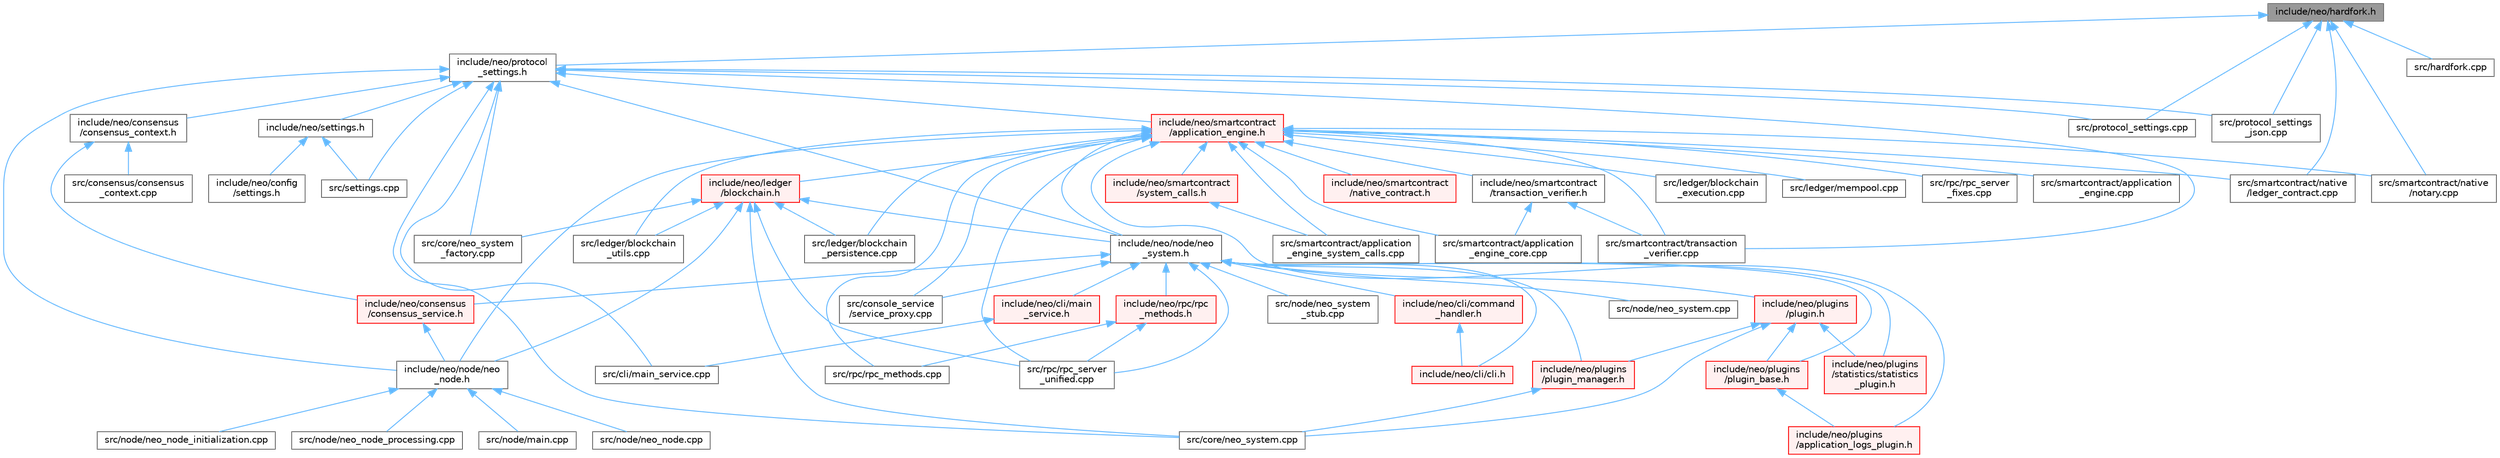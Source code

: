 digraph "include/neo/hardfork.h"
{
 // LATEX_PDF_SIZE
  bgcolor="transparent";
  edge [fontname=Helvetica,fontsize=10,labelfontname=Helvetica,labelfontsize=10];
  node [fontname=Helvetica,fontsize=10,shape=box,height=0.2,width=0.4];
  Node1 [id="Node000001",label="include/neo/hardfork.h",height=0.2,width=0.4,color="gray40", fillcolor="grey60", style="filled", fontcolor="black",tooltip="Hardfork enumeration for Neo protocol upgrades."];
  Node1 -> Node2 [id="edge1_Node000001_Node000002",dir="back",color="steelblue1",style="solid",tooltip=" "];
  Node2 [id="Node000002",label="include/neo/protocol\l_settings.h",height=0.2,width=0.4,color="grey40", fillcolor="white", style="filled",URL="$protocol__settings_8h.html",tooltip=" "];
  Node2 -> Node3 [id="edge2_Node000002_Node000003",dir="back",color="steelblue1",style="solid",tooltip=" "];
  Node3 [id="Node000003",label="include/neo/consensus\l/consensus_context.h",height=0.2,width=0.4,color="grey40", fillcolor="white", style="filled",URL="$consensus__context_8h.html",tooltip=" "];
  Node3 -> Node4 [id="edge3_Node000003_Node000004",dir="back",color="steelblue1",style="solid",tooltip=" "];
  Node4 [id="Node000004",label="include/neo/consensus\l/consensus_service.h",height=0.2,width=0.4,color="red", fillcolor="#FFF0F0", style="filled",URL="$consensus__service_8h.html",tooltip=" "];
  Node4 -> Node5 [id="edge4_Node000004_Node000005",dir="back",color="steelblue1",style="solid",tooltip=" "];
  Node5 [id="Node000005",label="include/neo/node/neo\l_node.h",height=0.2,width=0.4,color="grey40", fillcolor="white", style="filled",URL="$neo__node_8h.html",tooltip=" "];
  Node5 -> Node6 [id="edge5_Node000005_Node000006",dir="back",color="steelblue1",style="solid",tooltip=" "];
  Node6 [id="Node000006",label="src/node/main.cpp",height=0.2,width=0.4,color="grey40", fillcolor="white", style="filled",URL="$main_8cpp.html",tooltip="Main entry point for Neo C++ Node."];
  Node5 -> Node7 [id="edge6_Node000005_Node000007",dir="back",color="steelblue1",style="solid",tooltip=" "];
  Node7 [id="Node000007",label="src/node/neo_node.cpp",height=0.2,width=0.4,color="grey40", fillcolor="white", style="filled",URL="$neo__node_8cpp.html",tooltip=" "];
  Node5 -> Node8 [id="edge7_Node000005_Node000008",dir="back",color="steelblue1",style="solid",tooltip=" "];
  Node8 [id="Node000008",label="src/node/neo_node_initialization.cpp",height=0.2,width=0.4,color="grey40", fillcolor="white", style="filled",URL="$neo__node__initialization_8cpp.html",tooltip=" "];
  Node5 -> Node9 [id="edge8_Node000005_Node000009",dir="back",color="steelblue1",style="solid",tooltip=" "];
  Node9 [id="Node000009",label="src/node/neo_node_processing.cpp",height=0.2,width=0.4,color="grey40", fillcolor="white", style="filled",URL="$neo__node__processing_8cpp.html",tooltip=" "];
  Node3 -> Node18 [id="edge9_Node000003_Node000018",dir="back",color="steelblue1",style="solid",tooltip=" "];
  Node18 [id="Node000018",label="src/consensus/consensus\l_context.cpp",height=0.2,width=0.4,color="grey40", fillcolor="white", style="filled",URL="$consensus__context_8cpp.html",tooltip=" "];
  Node2 -> Node5 [id="edge10_Node000002_Node000005",dir="back",color="steelblue1",style="solid",tooltip=" "];
  Node2 -> Node19 [id="edge11_Node000002_Node000019",dir="back",color="steelblue1",style="solid",tooltip=" "];
  Node19 [id="Node000019",label="include/neo/node/neo\l_system.h",height=0.2,width=0.4,color="grey40", fillcolor="white", style="filled",URL="$node_2neo__system_8h.html",tooltip=" "];
  Node19 -> Node20 [id="edge12_Node000019_Node000020",dir="back",color="steelblue1",style="solid",tooltip=" "];
  Node20 [id="Node000020",label="include/neo/cli/cli.h",height=0.2,width=0.4,color="red", fillcolor="#FFF0F0", style="filled",URL="$cli_8h.html",tooltip=" "];
  Node19 -> Node22 [id="edge13_Node000019_Node000022",dir="back",color="steelblue1",style="solid",tooltip=" "];
  Node22 [id="Node000022",label="include/neo/cli/command\l_handler.h",height=0.2,width=0.4,color="red", fillcolor="#FFF0F0", style="filled",URL="$command__handler_8h.html",tooltip=" "];
  Node22 -> Node20 [id="edge14_Node000022_Node000020",dir="back",color="steelblue1",style="solid",tooltip=" "];
  Node19 -> Node26 [id="edge15_Node000019_Node000026",dir="back",color="steelblue1",style="solid",tooltip=" "];
  Node26 [id="Node000026",label="include/neo/cli/main\l_service.h",height=0.2,width=0.4,color="red", fillcolor="#FFF0F0", style="filled",URL="$main__service_8h.html",tooltip=" "];
  Node26 -> Node35 [id="edge16_Node000026_Node000035",dir="back",color="steelblue1",style="solid",tooltip=" "];
  Node35 [id="Node000035",label="src/cli/main_service.cpp",height=0.2,width=0.4,color="grey40", fillcolor="white", style="filled",URL="$main__service_8cpp.html",tooltip=" "];
  Node19 -> Node4 [id="edge17_Node000019_Node000004",dir="back",color="steelblue1",style="solid",tooltip=" "];
  Node19 -> Node39 [id="edge18_Node000019_Node000039",dir="back",color="steelblue1",style="solid",tooltip=" "];
  Node39 [id="Node000039",label="include/neo/plugins\l/plugin.h",height=0.2,width=0.4,color="red", fillcolor="#FFF0F0", style="filled",URL="$plugins_2plugin_8h.html",tooltip=" "];
  Node39 -> Node40 [id="edge19_Node000039_Node000040",dir="back",color="steelblue1",style="solid",tooltip=" "];
  Node40 [id="Node000040",label="include/neo/plugins\l/plugin_base.h",height=0.2,width=0.4,color="red", fillcolor="#FFF0F0", style="filled",URL="$plugin__base_8h.html",tooltip=" "];
  Node40 -> Node41 [id="edge20_Node000040_Node000041",dir="back",color="steelblue1",style="solid",tooltip=" "];
  Node41 [id="Node000041",label="include/neo/plugins\l/application_logs_plugin.h",height=0.2,width=0.4,color="red", fillcolor="#FFF0F0", style="filled",URL="$application__logs__plugin_8h.html",tooltip=" "];
  Node39 -> Node54 [id="edge21_Node000039_Node000054",dir="back",color="steelblue1",style="solid",tooltip=" "];
  Node54 [id="Node000054",label="include/neo/plugins\l/plugin_manager.h",height=0.2,width=0.4,color="red", fillcolor="#FFF0F0", style="filled",URL="$plugin__manager_8h.html",tooltip=" "];
  Node54 -> Node55 [id="edge22_Node000054_Node000055",dir="back",color="steelblue1",style="solid",tooltip=" "];
  Node55 [id="Node000055",label="src/core/neo_system.cpp",height=0.2,width=0.4,color="grey40", fillcolor="white", style="filled",URL="$core_2neo__system_8cpp.html",tooltip=" "];
  Node39 -> Node57 [id="edge23_Node000039_Node000057",dir="back",color="steelblue1",style="solid",tooltip=" "];
  Node57 [id="Node000057",label="include/neo/plugins\l/statistics/statistics\l_plugin.h",height=0.2,width=0.4,color="red", fillcolor="#FFF0F0", style="filled",URL="$statistics_2statistics__plugin_8h.html",tooltip=" "];
  Node39 -> Node55 [id="edge24_Node000039_Node000055",dir="back",color="steelblue1",style="solid",tooltip=" "];
  Node19 -> Node40 [id="edge25_Node000019_Node000040",dir="back",color="steelblue1",style="solid",tooltip=" "];
  Node19 -> Node54 [id="edge26_Node000019_Node000054",dir="back",color="steelblue1",style="solid",tooltip=" "];
  Node19 -> Node57 [id="edge27_Node000019_Node000057",dir="back",color="steelblue1",style="solid",tooltip=" "];
  Node19 -> Node61 [id="edge28_Node000019_Node000061",dir="back",color="steelblue1",style="solid",tooltip=" "];
  Node61 [id="Node000061",label="include/neo/rpc/rpc\l_methods.h",height=0.2,width=0.4,color="red", fillcolor="#FFF0F0", style="filled",URL="$rpc__methods_8h.html",tooltip=" "];
  Node61 -> Node62 [id="edge29_Node000061_Node000062",dir="back",color="steelblue1",style="solid",tooltip=" "];
  Node62 [id="Node000062",label="src/rpc/rpc_methods.cpp",height=0.2,width=0.4,color="grey40", fillcolor="white", style="filled",URL="$rpc__methods_8cpp.html",tooltip=" "];
  Node61 -> Node66 [id="edge30_Node000061_Node000066",dir="back",color="steelblue1",style="solid",tooltip=" "];
  Node66 [id="Node000066",label="src/rpc/rpc_server\l_unified.cpp",height=0.2,width=0.4,color="grey40", fillcolor="white", style="filled",URL="$rpc__server__unified_8cpp.html",tooltip=" "];
  Node19 -> Node67 [id="edge31_Node000019_Node000067",dir="back",color="steelblue1",style="solid",tooltip=" "];
  Node67 [id="Node000067",label="src/console_service\l/service_proxy.cpp",height=0.2,width=0.4,color="grey40", fillcolor="white", style="filled",URL="$service__proxy_8cpp.html",tooltip=" "];
  Node19 -> Node68 [id="edge32_Node000019_Node000068",dir="back",color="steelblue1",style="solid",tooltip=" "];
  Node68 [id="Node000068",label="src/node/neo_system.cpp",height=0.2,width=0.4,color="grey40", fillcolor="white", style="filled",URL="$node_2neo__system_8cpp.html",tooltip=" "];
  Node19 -> Node69 [id="edge33_Node000019_Node000069",dir="back",color="steelblue1",style="solid",tooltip=" "];
  Node69 [id="Node000069",label="src/node/neo_system\l_stub.cpp",height=0.2,width=0.4,color="grey40", fillcolor="white", style="filled",URL="$neo__system__stub_8cpp.html",tooltip=" "];
  Node19 -> Node66 [id="edge34_Node000019_Node000066",dir="back",color="steelblue1",style="solid",tooltip=" "];
  Node2 -> Node70 [id="edge35_Node000002_Node000070",dir="back",color="steelblue1",style="solid",tooltip=" "];
  Node70 [id="Node000070",label="include/neo/settings.h",height=0.2,width=0.4,color="grey40", fillcolor="white", style="filled",URL="$settings_8h.html",tooltip=" "];
  Node70 -> Node71 [id="edge36_Node000070_Node000071",dir="back",color="steelblue1",style="solid",tooltip=" "];
  Node71 [id="Node000071",label="include/neo/config\l/settings.h",height=0.2,width=0.4,color="grey40", fillcolor="white", style="filled",URL="$config_2settings_8h.html",tooltip=" "];
  Node70 -> Node72 [id="edge37_Node000070_Node000072",dir="back",color="steelblue1",style="solid",tooltip=" "];
  Node72 [id="Node000072",label="src/settings.cpp",height=0.2,width=0.4,color="grey40", fillcolor="white", style="filled",URL="$settings_8cpp.html",tooltip=" "];
  Node2 -> Node73 [id="edge38_Node000002_Node000073",dir="back",color="steelblue1",style="solid",tooltip=" "];
  Node73 [id="Node000073",label="include/neo/smartcontract\l/application_engine.h",height=0.2,width=0.4,color="red", fillcolor="#FFF0F0", style="filled",URL="$application__engine_8h.html",tooltip=" "];
  Node73 -> Node74 [id="edge39_Node000073_Node000074",dir="back",color="steelblue1",style="solid",tooltip=" "];
  Node74 [id="Node000074",label="include/neo/ledger\l/blockchain.h",height=0.2,width=0.4,color="red", fillcolor="#FFF0F0", style="filled",URL="$blockchain_8h.html",tooltip=" "];
  Node74 -> Node5 [id="edge40_Node000074_Node000005",dir="back",color="steelblue1",style="solid",tooltip=" "];
  Node74 -> Node19 [id="edge41_Node000074_Node000019",dir="back",color="steelblue1",style="solid",tooltip=" "];
  Node74 -> Node55 [id="edge42_Node000074_Node000055",dir="back",color="steelblue1",style="solid",tooltip=" "];
  Node74 -> Node99 [id="edge43_Node000074_Node000099",dir="back",color="steelblue1",style="solid",tooltip=" "];
  Node99 [id="Node000099",label="src/core/neo_system\l_factory.cpp",height=0.2,width=0.4,color="grey40", fillcolor="white", style="filled",URL="$neo__system__factory_8cpp.html",tooltip=" "];
  Node74 -> Node78 [id="edge44_Node000074_Node000078",dir="back",color="steelblue1",style="solid",tooltip=" "];
  Node78 [id="Node000078",label="src/ledger/blockchain\l_persistence.cpp",height=0.2,width=0.4,color="grey40", fillcolor="white", style="filled",URL="$blockchain__persistence_8cpp.html",tooltip=" "];
  Node74 -> Node79 [id="edge45_Node000074_Node000079",dir="back",color="steelblue1",style="solid",tooltip=" "];
  Node79 [id="Node000079",label="src/ledger/blockchain\l_utils.cpp",height=0.2,width=0.4,color="grey40", fillcolor="white", style="filled",URL="$blockchain__utils_8cpp.html",tooltip=" "];
  Node74 -> Node66 [id="edge46_Node000074_Node000066",dir="back",color="steelblue1",style="solid",tooltip=" "];
  Node73 -> Node5 [id="edge47_Node000073_Node000005",dir="back",color="steelblue1",style="solid",tooltip=" "];
  Node73 -> Node19 [id="edge48_Node000073_Node000019",dir="back",color="steelblue1",style="solid",tooltip=" "];
  Node73 -> Node41 [id="edge49_Node000073_Node000041",dir="back",color="steelblue1",style="solid",tooltip=" "];
  Node73 -> Node105 [id="edge50_Node000073_Node000105",dir="back",color="steelblue1",style="solid",tooltip=" "];
  Node105 [id="Node000105",label="include/neo/smartcontract\l/native_contract.h",height=0.2,width=0.4,color="red", fillcolor="#FFF0F0", style="filled",URL="$native__contract_8h.html",tooltip=" "];
  Node73 -> Node107 [id="edge51_Node000073_Node000107",dir="back",color="steelblue1",style="solid",tooltip=" "];
  Node107 [id="Node000107",label="include/neo/smartcontract\l/system_calls.h",height=0.2,width=0.4,color="red", fillcolor="#FFF0F0", style="filled",URL="$system__calls_8h.html",tooltip=" "];
  Node107 -> Node108 [id="edge52_Node000107_Node000108",dir="back",color="steelblue1",style="solid",tooltip=" "];
  Node108 [id="Node000108",label="src/smartcontract/application\l_engine_system_calls.cpp",height=0.2,width=0.4,color="grey40", fillcolor="white", style="filled",URL="$application__engine__system__calls_8cpp.html",tooltip=" "];
  Node73 -> Node114 [id="edge53_Node000073_Node000114",dir="back",color="steelblue1",style="solid",tooltip=" "];
  Node114 [id="Node000114",label="include/neo/smartcontract\l/transaction_verifier.h",height=0.2,width=0.4,color="grey40", fillcolor="white", style="filled",URL="$transaction__verifier_8h.html",tooltip=" "];
  Node114 -> Node115 [id="edge54_Node000114_Node000115",dir="back",color="steelblue1",style="solid",tooltip=" "];
  Node115 [id="Node000115",label="src/smartcontract/application\l_engine_core.cpp",height=0.2,width=0.4,color="grey40", fillcolor="white", style="filled",URL="$application__engine__core_8cpp.html",tooltip=" "];
  Node114 -> Node116 [id="edge55_Node000114_Node000116",dir="back",color="steelblue1",style="solid",tooltip=" "];
  Node116 [id="Node000116",label="src/smartcontract/transaction\l_verifier.cpp",height=0.2,width=0.4,color="grey40", fillcolor="white", style="filled",URL="$transaction__verifier_8cpp.html",tooltip=" "];
  Node73 -> Node67 [id="edge56_Node000073_Node000067",dir="back",color="steelblue1",style="solid",tooltip=" "];
  Node73 -> Node117 [id="edge57_Node000073_Node000117",dir="back",color="steelblue1",style="solid",tooltip=" "];
  Node117 [id="Node000117",label="src/ledger/blockchain\l_execution.cpp",height=0.2,width=0.4,color="grey40", fillcolor="white", style="filled",URL="$blockchain__execution_8cpp.html",tooltip=" "];
  Node73 -> Node78 [id="edge58_Node000073_Node000078",dir="back",color="steelblue1",style="solid",tooltip=" "];
  Node73 -> Node79 [id="edge59_Node000073_Node000079",dir="back",color="steelblue1",style="solid",tooltip=" "];
  Node73 -> Node80 [id="edge60_Node000073_Node000080",dir="back",color="steelblue1",style="solid",tooltip=" "];
  Node80 [id="Node000080",label="src/ledger/mempool.cpp",height=0.2,width=0.4,color="grey40", fillcolor="white", style="filled",URL="$mempool_8cpp.html",tooltip=" "];
  Node73 -> Node62 [id="edge61_Node000073_Node000062",dir="back",color="steelblue1",style="solid",tooltip=" "];
  Node73 -> Node86 [id="edge62_Node000073_Node000086",dir="back",color="steelblue1",style="solid",tooltip=" "];
  Node86 [id="Node000086",label="src/rpc/rpc_server\l_fixes.cpp",height=0.2,width=0.4,color="grey40", fillcolor="white", style="filled",URL="$rpc__server__fixes_8cpp.html",tooltip=" "];
  Node73 -> Node66 [id="edge63_Node000073_Node000066",dir="back",color="steelblue1",style="solid",tooltip=" "];
  Node73 -> Node118 [id="edge64_Node000073_Node000118",dir="back",color="steelblue1",style="solid",tooltip=" "];
  Node118 [id="Node000118",label="src/smartcontract/application\l_engine.cpp",height=0.2,width=0.4,color="grey40", fillcolor="white", style="filled",URL="$application__engine_8cpp.html",tooltip=" "];
  Node73 -> Node115 [id="edge65_Node000073_Node000115",dir="back",color="steelblue1",style="solid",tooltip=" "];
  Node73 -> Node108 [id="edge66_Node000073_Node000108",dir="back",color="steelblue1",style="solid",tooltip=" "];
  Node73 -> Node125 [id="edge67_Node000073_Node000125",dir="back",color="steelblue1",style="solid",tooltip=" "];
  Node125 [id="Node000125",label="src/smartcontract/native\l/ledger_contract.cpp",height=0.2,width=0.4,color="grey40", fillcolor="white", style="filled",URL="$ledger__contract_8cpp.html",tooltip=" "];
  Node73 -> Node139 [id="edge68_Node000073_Node000139",dir="back",color="steelblue1",style="solid",tooltip=" "];
  Node139 [id="Node000139",label="src/smartcontract/native\l/notary.cpp",height=0.2,width=0.4,color="grey40", fillcolor="white", style="filled",URL="$notary_8cpp.html",tooltip=" "];
  Node73 -> Node116 [id="edge69_Node000073_Node000116",dir="back",color="steelblue1",style="solid",tooltip=" "];
  Node2 -> Node35 [id="edge70_Node000002_Node000035",dir="back",color="steelblue1",style="solid",tooltip=" "];
  Node2 -> Node55 [id="edge71_Node000002_Node000055",dir="back",color="steelblue1",style="solid",tooltip=" "];
  Node2 -> Node99 [id="edge72_Node000002_Node000099",dir="back",color="steelblue1",style="solid",tooltip=" "];
  Node2 -> Node149 [id="edge73_Node000002_Node000149",dir="back",color="steelblue1",style="solid",tooltip=" "];
  Node149 [id="Node000149",label="src/protocol_settings.cpp",height=0.2,width=0.4,color="grey40", fillcolor="white", style="filled",URL="$protocol__settings_8cpp.html",tooltip=" "];
  Node2 -> Node150 [id="edge74_Node000002_Node000150",dir="back",color="steelblue1",style="solid",tooltip=" "];
  Node150 [id="Node000150",label="src/protocol_settings\l_json.cpp",height=0.2,width=0.4,color="grey40", fillcolor="white", style="filled",URL="$protocol__settings__json_8cpp.html",tooltip=" "];
  Node2 -> Node72 [id="edge75_Node000002_Node000072",dir="back",color="steelblue1",style="solid",tooltip=" "];
  Node2 -> Node116 [id="edge76_Node000002_Node000116",dir="back",color="steelblue1",style="solid",tooltip=" "];
  Node1 -> Node151 [id="edge77_Node000001_Node000151",dir="back",color="steelblue1",style="solid",tooltip=" "];
  Node151 [id="Node000151",label="src/hardfork.cpp",height=0.2,width=0.4,color="grey40", fillcolor="white", style="filled",URL="$hardfork_8cpp.html",tooltip=" "];
  Node1 -> Node149 [id="edge78_Node000001_Node000149",dir="back",color="steelblue1",style="solid",tooltip=" "];
  Node1 -> Node150 [id="edge79_Node000001_Node000150",dir="back",color="steelblue1",style="solid",tooltip=" "];
  Node1 -> Node125 [id="edge80_Node000001_Node000125",dir="back",color="steelblue1",style="solid",tooltip=" "];
  Node1 -> Node139 [id="edge81_Node000001_Node000139",dir="back",color="steelblue1",style="solid",tooltip=" "];
}
